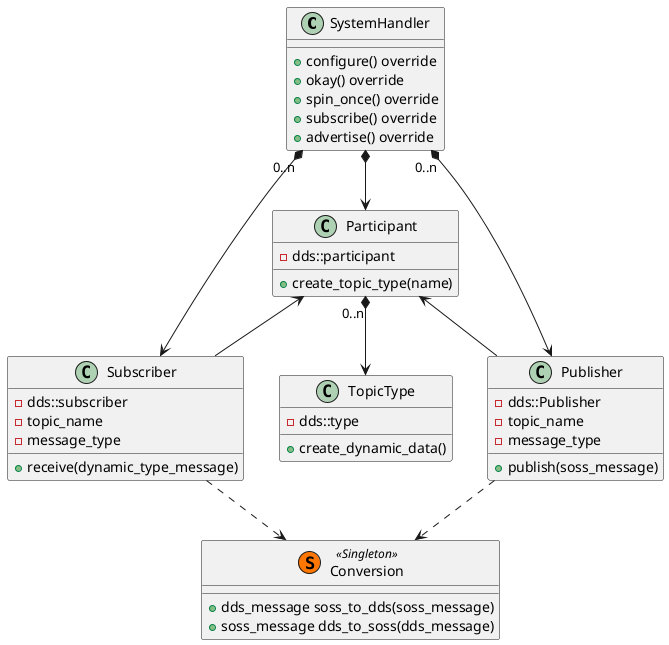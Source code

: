 @startuml

SystemHandler "0..n" *--> Publisher
SystemHandler "0..n" *--> Subscriber
SystemHandler *--> Participant

Participant <-- Publisher
Participant <-- Subscriber
Participant "0..n" *--> TopicType

Publisher ..> Conversion
Subscriber ..> Conversion

class SystemHandler {
    + configure() override
    + okay() override
    + spin_once() override
    + subscribe() override
    + advertise() override
}

class Participant {
    - dds::participant
    + create_topic_type(name)
}

class TopicType {
    - dds::type
    + create_dynamic_data()
}

class Publisher {
    - dds::Publisher
    - topic_name
    - message_type
    + publish(soss_message)
}

class Subscriber {
    - dds::subscriber
    - topic_name
    - message_type
    + receive(dynamic_type_message)
}

class Conversion << (S,#FF7700) Singleton >> {
    + dds_message soss_to_dds(soss_message)
    + soss_message dds_to_soss(dds_message)
}

@enduml

